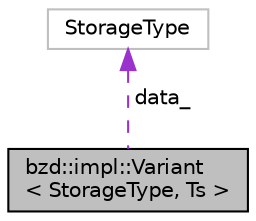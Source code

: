 digraph "bzd::impl::Variant&lt; StorageType, Ts &gt;"
{
  edge [fontname="Helvetica",fontsize="10",labelfontname="Helvetica",labelfontsize="10"];
  node [fontname="Helvetica",fontsize="10",shape=record];
  Node1 [label="bzd::impl::Variant\l\< StorageType, Ts \>",height=0.2,width=0.4,color="black", fillcolor="grey75", style="filled", fontcolor="black"];
  Node2 -> Node1 [dir="back",color="darkorchid3",fontsize="10",style="dashed",label=" data_" ];
  Node2 [label="StorageType",height=0.2,width=0.4,color="grey75", fillcolor="white", style="filled"];
}
